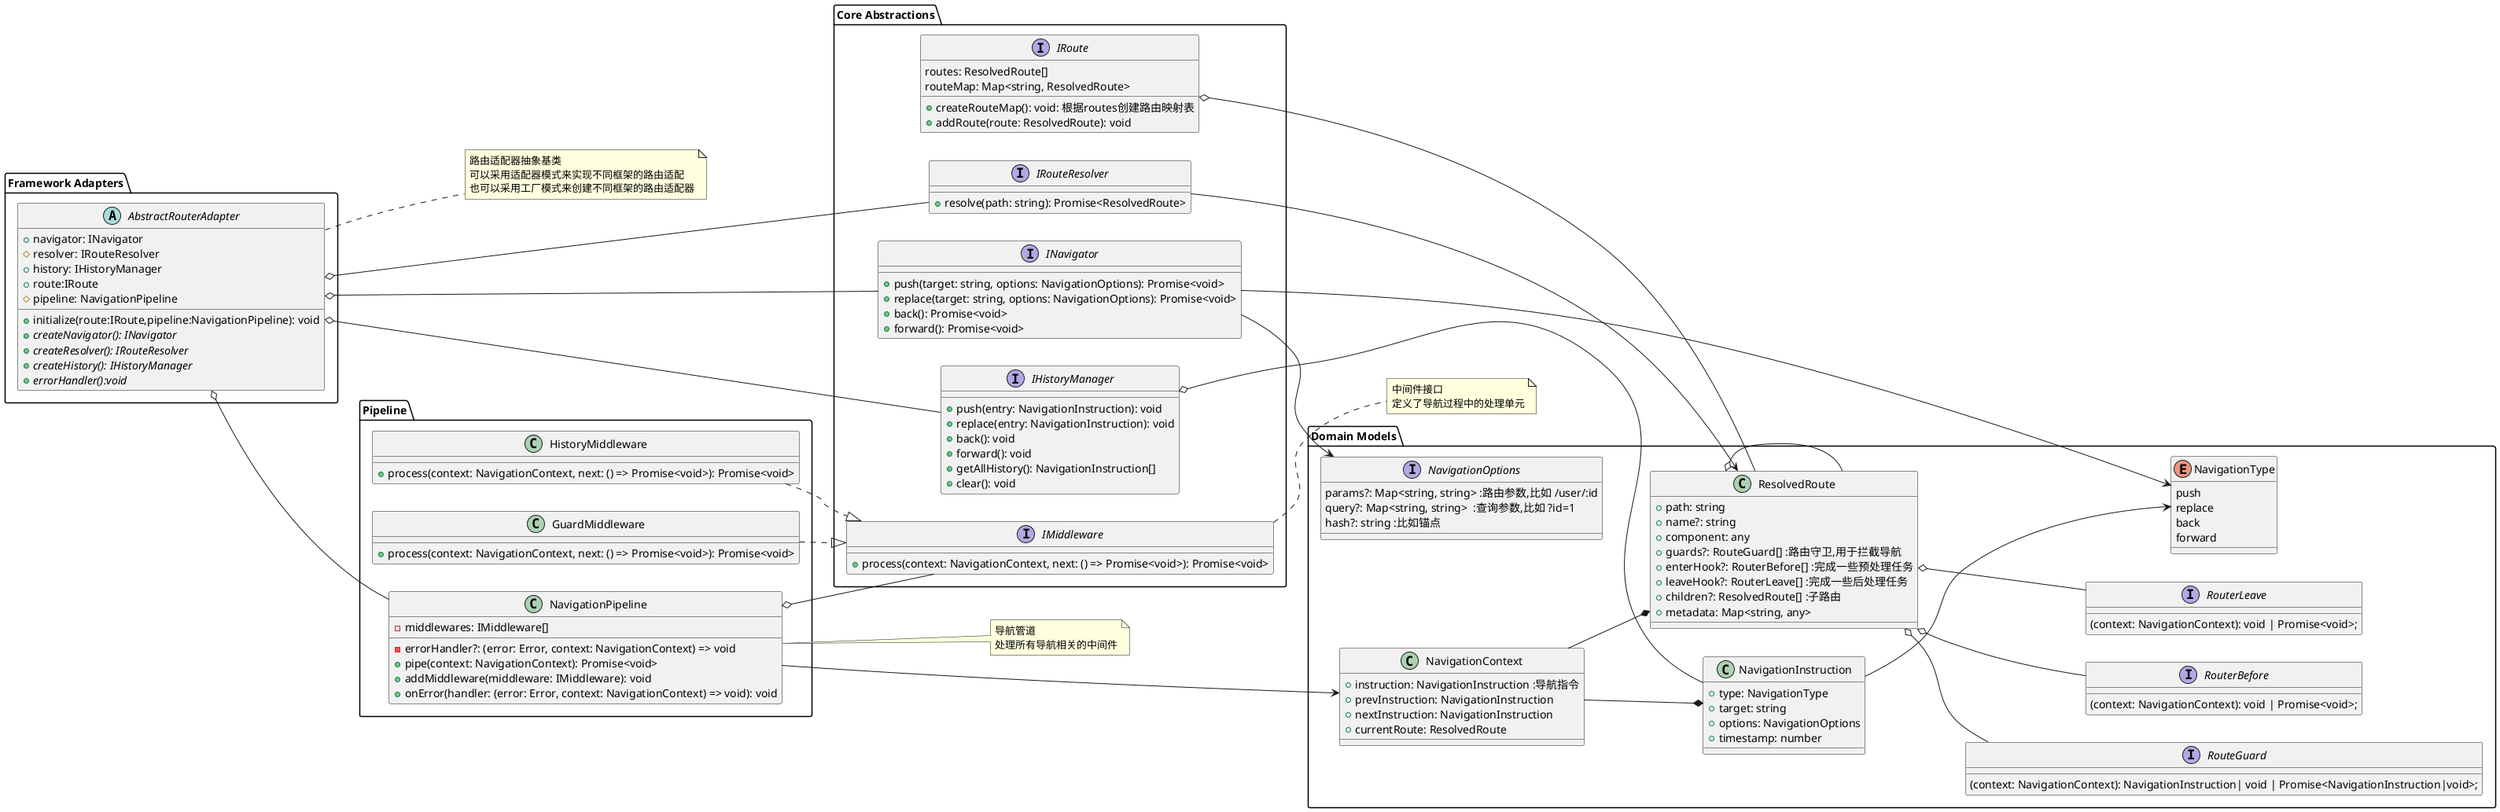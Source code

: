 @startuml 高级路由抽象设计
left to right direction

' 领域模型
package "Domain Models" {

    interface "NavigationOptions" {
        params?: Map<string, string> :路由参数,比如 /user/:id
        query?: Map<string, string>  :查询参数,比如 ?id=1
        hash?: string :比如锚点
    }
    enum "NavigationType" {
        push
        replace
        back
        forward
    }

    interface RouteGuard {
        (context: NavigationContext): NavigationInstruction| void | Promise<NavigationInstruction|void>;
    }

    interface RouterBefore {
        (context: NavigationContext): void | Promise<void>;
    }
    interface RouterLeave {
        (context: NavigationContext): void | Promise<void>;
    }


    class "NavigationContext" {
        +instruction: NavigationInstruction :导航指令
        +prevInstruction: NavigationInstruction
        +nextInstruction: NavigationInstruction
        +currentRoute: ResolvedRoute
    }

    class "NavigationInstruction" {
        +type: NavigationType
        +target: string
        +options: NavigationOptions
        +timestamp: number
    }

    class "ResolvedRoute" {
        +path: string
        +name?: string
        +component: any
        +guards?: RouteGuard[] :路由守卫,用于拦截导航
        +enterHook?: RouterBefore[] :完成一些预处理任务
        +leaveHook?: RouterLeave[] :完成一些后处理任务
        +children?: ResolvedRoute[] :子路由
        +metadata: Map<string, any>
    }
}

' 核心逻辑抽象
package "Core Abstractions" {

    ' 导航器，使用有两种方式进行编程式路由导航
    interface "INavigator" {
        +push(target: string, options: NavigationOptions): Promise<void>
        +replace(target: string, options: NavigationOptions): Promise<void>
        +back(): Promise<void>
        +forward(): Promise<void>
    }
    ' 路由解析器，用于解析路由路径
    interface "IRouteResolver" {
        +resolve(path: string): Promise<ResolvedRoute>
    }

    interface "IMiddleware" {
        ' 执行此中间件逻辑
        +process(context: NavigationContext, next: () => Promise<void>): Promise<void>
    }

    interface "IHistoryManager" {
        +push(entry: NavigationInstruction): void
        +replace(entry: NavigationInstruction): void
        +back(): void
        +forward(): void
        +getAllHistory(): NavigationInstruction[]
        +clear(): void
    }

    interface "IRoute" {
        routes: ResolvedRoute[]
        routeMap: Map<string, ResolvedRoute>
        +createRouteMap(): void: 根据routes创建路由映射表
        +addRoute(route: ResolvedRoute): void
    }
}



package "Pipeline" {
    class "NavigationPipeline" {
        -middlewares: IMiddleware[]
        -errorHandler?: (error: Error, context: NavigationContext) => void
        +pipe(context: NavigationContext): Promise<void>
        +addMiddleware(middleware: IMiddleware): void
        +onError(handler: (error: Error, context: NavigationContext) => void): void
    }
    ' 路由守卫中间件
    class "GuardMiddleware" {
        +process(context: NavigationContext, next: () => Promise<void>): Promise<void>
    }
    '
    class "HistoryMiddleware" {
        +process(context: NavigationContext, next: () => Promise<void>): Promise<void>
    }
}


package "Framework Adapters" {
    abstract class "AbstractRouterAdapter" {
        +navigator: INavigator
        #resolver: IRouteResolver
        +history: IHistoryManager
        +route:IRoute
        #pipeline: NavigationPipeline
        +initialize(route:IRoute,pipeline:NavigationPipeline): void
        +{abstract} createNavigator(): INavigator
        +{abstract} createResolver(): IRouteResolver
        +{abstract} createHistory(): IHistoryManager
        +{abstract} errorHandler():void
    }
}

' 关系定义


NavigationPipeline o-- IMiddleware
AbstractRouterAdapter o-- INavigator
AbstractRouterAdapter o-- IRouteResolver
AbstractRouterAdapter o-- NavigationPipeline
AbstractRouterAdapter o-- IHistoryManager

GuardMiddleware ..|> IMiddleware
HistoryMiddleware ..|> IMiddleware

NavigationContext --* NavigationInstruction
NavigationContext --* ResolvedRoute
ResolvedRoute o-- RouteGuard
ResolvedRoute o-- RouterBefore
ResolvedRoute o-- RouterLeave
ResolvedRoute o-- ResolvedRoute
NavigationInstruction --> NavigationType
NavigationPipeline --> NavigationContext

IRouteResolver --> ResolvedRoute
INavigator --> NavigationType
INavigator --> NavigationOptions
IHistoryManager o-- NavigationInstruction
IRoute o-- ResolvedRoute

note right of NavigationPipeline
    导航管道
    处理所有导航相关的中间件
end note

note right of IMiddleware
    中间件接口
    定义了导航过程中的处理单元
end note

note right of AbstractRouterAdapter
    路由适配器抽象基类
    可以采用适配器模式来实现不同框架的路由适配
    也可以采用工厂模式来创建不同框架的路由适配器
end note

@enduml
